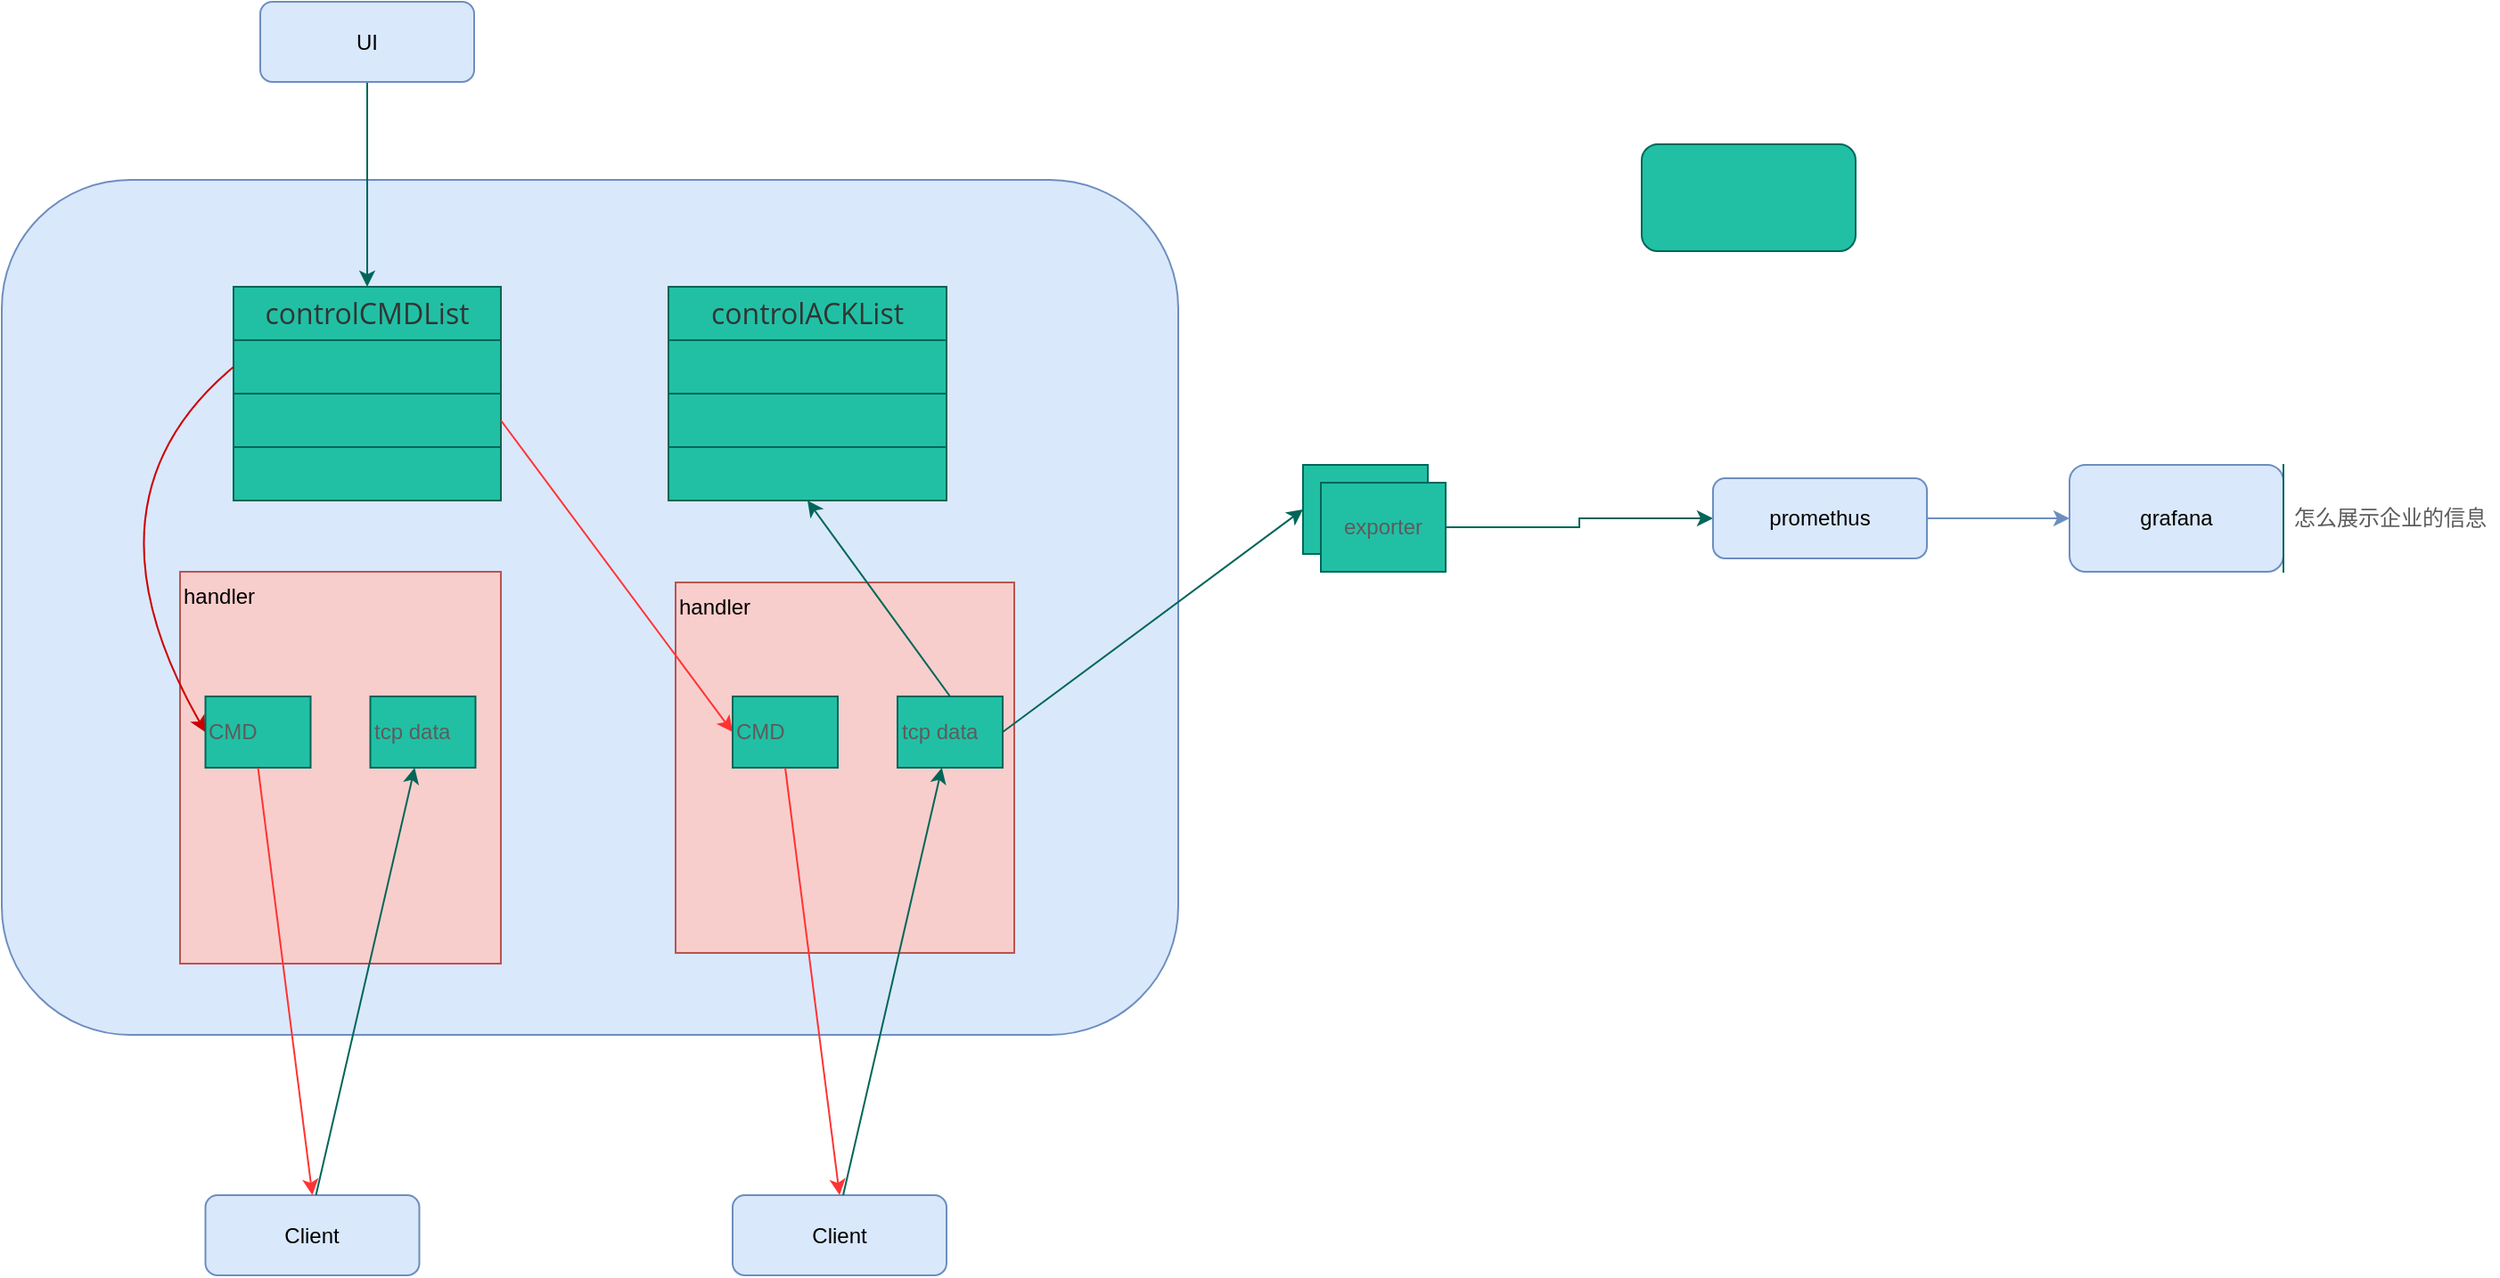<mxfile version="14.3.1" type="github" pages="2">
  <diagram id="A7pjQaFryr8MqwQNL_dq" name="第 2 页">
    <mxGraphModel dx="1350" dy="1944" grid="1" gridSize="10" guides="1" tooltips="1" connect="1" arrows="1" fold="1" page="1" pageScale="1" pageWidth="827" pageHeight="1169" math="1" shadow="0">
      <root>
        <mxCell id="7_zo0wilEMwGahoh7ebq-0" />
        <mxCell id="7_zo0wilEMwGahoh7ebq-1" parent="7_zo0wilEMwGahoh7ebq-0" />
        <mxCell id="z3tSPEcf5R6tPnchSYiB-5" value="" style="rounded=1;whiteSpace=wrap;html=1;fillColor=#dae8fc;strokeColor=#6c8ebf;" vertex="1" parent="7_zo0wilEMwGahoh7ebq-1">
          <mxGeometry x="40" y="80" width="660" height="480" as="geometry" />
        </mxCell>
        <mxCell id="z3tSPEcf5R6tPnchSYiB-0" value="handler" style="rounded=0;whiteSpace=wrap;html=1;fillColor=#f8cecc;strokeColor=#b85450;align=left;verticalAlign=top;" vertex="1" parent="7_zo0wilEMwGahoh7ebq-1">
          <mxGeometry x="140" y="300" width="180" height="220" as="geometry" />
        </mxCell>
        <mxCell id="z3tSPEcf5R6tPnchSYiB-4" value="" style="edgeStyle=orthogonalEdgeStyle;rounded=0;orthogonalLoop=1;jettySize=auto;html=1;strokeColor=#006658;fontColor=#5C5C5C;exitX=1;exitY=0.5;exitDx=0;exitDy=0;" edge="1" parent="7_zo0wilEMwGahoh7ebq-1" source="LXmgjdq0Pluga5Q0IuRp-15" target="z3tSPEcf5R6tPnchSYiB-3">
          <mxGeometry relative="1" as="geometry" />
        </mxCell>
        <mxCell id="LXmgjdq0Pluga5Q0IuRp-9" value="" style="edgeStyle=orthogonalEdgeStyle;curved=1;sketch=0;orthogonalLoop=1;jettySize=auto;html=1;strokeColor=#6c8ebf;fillColor=#dae8fc;fontColor=#5C5C5C;" edge="1" parent="7_zo0wilEMwGahoh7ebq-1" source="z3tSPEcf5R6tPnchSYiB-3" target="LXmgjdq0Pluga5Q0IuRp-8">
          <mxGeometry relative="1" as="geometry" />
        </mxCell>
        <mxCell id="z3tSPEcf5R6tPnchSYiB-3" value="promethus" style="rounded=1;whiteSpace=wrap;html=1;fillColor=#dae8fc;strokeColor=#6c8ebf;" vertex="1" parent="7_zo0wilEMwGahoh7ebq-1">
          <mxGeometry x="1000" y="247.5" width="120" height="45" as="geometry" />
        </mxCell>
        <mxCell id="z3tSPEcf5R6tPnchSYiB-6" value="exporter" style="rounded=0;whiteSpace=wrap;html=1;fillColor=#21C0A5;strokeColor=#006658;fontColor=#5C5C5C;" vertex="1" parent="7_zo0wilEMwGahoh7ebq-1">
          <mxGeometry x="770" y="240" width="70" height="50" as="geometry" />
        </mxCell>
        <mxCell id="8bQkOlgO8Tk98eXD9wkQ-15" value="" style="group" vertex="1" connectable="0" parent="7_zo0wilEMwGahoh7ebq-1">
          <mxGeometry x="414" y="140" width="156" height="120" as="geometry" />
        </mxCell>
        <mxCell id="8bQkOlgO8Tk98eXD9wkQ-3" value="&lt;span style=&quot;color: rgb(51, 51, 51); font-family: &amp;quot;open sans&amp;quot;, &amp;quot;clear sans&amp;quot;, &amp;quot;helvetica neue&amp;quot;, &amp;quot;helvetica&amp;quot;, &amp;quot;arial&amp;quot;, sans-serif; font-size: 16px; font-style: normal; font-weight: 400; letter-spacing: normal; text-indent: 0px; text-transform: none; word-spacing: 0px; display: inline; float: none;&quot;&gt;controlACKList&lt;/span&gt;" style="rounded=0;whiteSpace=wrap;html=1;sketch=0;strokeColor=#006658;fillColor=#21C0A5;fontColor=#5C5C5C;labelBackgroundColor=none;" vertex="1" parent="8bQkOlgO8Tk98eXD9wkQ-15">
          <mxGeometry width="156" height="30" as="geometry" />
        </mxCell>
        <mxCell id="8bQkOlgO8Tk98eXD9wkQ-10" value="" style="rounded=0;whiteSpace=wrap;html=1;sketch=0;strokeColor=#006658;fillColor=#21C0A5;fontColor=#5C5C5C;labelBackgroundColor=none;" vertex="1" parent="8bQkOlgO8Tk98eXD9wkQ-15">
          <mxGeometry y="30" width="156" height="30" as="geometry" />
        </mxCell>
        <mxCell id="8bQkOlgO8Tk98eXD9wkQ-12" value="" style="rounded=0;whiteSpace=wrap;html=1;sketch=0;strokeColor=#006658;fillColor=#21C0A5;fontColor=#5C5C5C;labelBackgroundColor=none;" vertex="1" parent="8bQkOlgO8Tk98eXD9wkQ-15">
          <mxGeometry y="60" width="156" height="30" as="geometry" />
        </mxCell>
        <mxCell id="8bQkOlgO8Tk98eXD9wkQ-13" value="" style="rounded=0;whiteSpace=wrap;html=1;sketch=0;strokeColor=#006658;fillColor=#21C0A5;fontColor=#5C5C5C;labelBackgroundColor=none;" vertex="1" parent="8bQkOlgO8Tk98eXD9wkQ-15">
          <mxGeometry y="90" width="156" height="30" as="geometry" />
        </mxCell>
        <mxCell id="8bQkOlgO8Tk98eXD9wkQ-16" value="" style="group" vertex="1" connectable="0" parent="7_zo0wilEMwGahoh7ebq-1">
          <mxGeometry x="170" y="140" width="150" height="120" as="geometry" />
        </mxCell>
        <mxCell id="8bQkOlgO8Tk98eXD9wkQ-1" value="&lt;span style=&quot;color: rgb(51, 51, 51); font-family: &amp;quot;open sans&amp;quot;, &amp;quot;clear sans&amp;quot;, &amp;quot;helvetica neue&amp;quot;, &amp;quot;helvetica&amp;quot;, &amp;quot;arial&amp;quot;, sans-serif; font-size: 16px; font-style: normal; font-weight: 400; letter-spacing: normal; text-indent: 0px; text-transform: none; word-spacing: 0px; display: inline; float: none;&quot;&gt;controlCMDList&lt;/span&gt;" style="rounded=0;whiteSpace=wrap;html=1;sketch=0;strokeColor=#006658;fillColor=#21C0A5;fontColor=#5C5C5C;labelBackgroundColor=none;" vertex="1" parent="8bQkOlgO8Tk98eXD9wkQ-16">
          <mxGeometry width="150" height="30" as="geometry" />
        </mxCell>
        <mxCell id="8bQkOlgO8Tk98eXD9wkQ-6" value="" style="rounded=0;whiteSpace=wrap;html=1;sketch=0;strokeColor=#006658;fillColor=#21C0A5;fontColor=#5C5C5C;labelBackgroundColor=none;" vertex="1" parent="8bQkOlgO8Tk98eXD9wkQ-16">
          <mxGeometry y="30" width="150" height="30" as="geometry" />
        </mxCell>
        <mxCell id="8bQkOlgO8Tk98eXD9wkQ-7" value="" style="rounded=0;whiteSpace=wrap;html=1;sketch=0;strokeColor=#006658;fillColor=#21C0A5;fontColor=#5C5C5C;labelBackgroundColor=none;" vertex="1" parent="8bQkOlgO8Tk98eXD9wkQ-16">
          <mxGeometry y="60" width="150" height="30" as="geometry" />
        </mxCell>
        <mxCell id="8bQkOlgO8Tk98eXD9wkQ-8" value="" style="rounded=0;whiteSpace=wrap;html=1;sketch=0;strokeColor=#006658;fillColor=#21C0A5;fontColor=#5C5C5C;labelBackgroundColor=none;" vertex="1" parent="8bQkOlgO8Tk98eXD9wkQ-16">
          <mxGeometry y="90" width="150" height="30" as="geometry" />
        </mxCell>
        <mxCell id="8bQkOlgO8Tk98eXD9wkQ-17" value="handler" style="rounded=0;whiteSpace=wrap;html=1;fillColor=#f8cecc;strokeColor=#b85450;align=left;verticalAlign=top;" vertex="1" parent="7_zo0wilEMwGahoh7ebq-1">
          <mxGeometry x="418" y="306" width="190" height="208" as="geometry" />
        </mxCell>
        <mxCell id="8bQkOlgO8Tk98eXD9wkQ-19" style="edgeStyle=orthogonalEdgeStyle;curved=0;rounded=1;sketch=0;orthogonalLoop=1;jettySize=auto;html=1;strokeColor=#006658;fillColor=#21C0A5;fontColor=#5C5C5C;" edge="1" parent="7_zo0wilEMwGahoh7ebq-1" source="8bQkOlgO8Tk98eXD9wkQ-18" target="8bQkOlgO8Tk98eXD9wkQ-1">
          <mxGeometry relative="1" as="geometry" />
        </mxCell>
        <mxCell id="8bQkOlgO8Tk98eXD9wkQ-18" value="UI" style="rounded=1;whiteSpace=wrap;html=1;fillColor=#dae8fc;strokeColor=#6c8ebf;" vertex="1" parent="7_zo0wilEMwGahoh7ebq-1">
          <mxGeometry x="185" y="-20" width="120" height="45" as="geometry" />
        </mxCell>
        <mxCell id="8bQkOlgO8Tk98eXD9wkQ-20" value="" style="endArrow=classic;html=1;fillColor=#21C0A5;fontColor=#5C5C5C;exitX=0;exitY=0.5;exitDx=0;exitDy=0;entryX=0;entryY=0.5;entryDx=0;entryDy=0;curved=1;strokeColor=#CC0000;" edge="1" parent="7_zo0wilEMwGahoh7ebq-1" source="8bQkOlgO8Tk98eXD9wkQ-6" target="LXmgjdq0Pluga5Q0IuRp-0">
          <mxGeometry width="50" height="50" relative="1" as="geometry">
            <mxPoint x="160" y="210" as="sourcePoint" />
            <mxPoint x="210" y="160" as="targetPoint" />
            <Array as="points">
              <mxPoint x="80" y="260" />
            </Array>
          </mxGeometry>
        </mxCell>
        <mxCell id="8bQkOlgO8Tk98eXD9wkQ-21" value="" style="endArrow=classic;html=1;fillColor=#21C0A5;fontColor=#5C5C5C;entryX=0;entryY=0.25;entryDx=0;entryDy=0;exitX=1;exitY=0.75;exitDx=0;exitDy=0;curved=1;strokeColor=none;" edge="1" parent="7_zo0wilEMwGahoh7ebq-1" source="8bQkOlgO8Tk98eXD9wkQ-7" target="8bQkOlgO8Tk98eXD9wkQ-17">
          <mxGeometry width="50" height="50" relative="1" as="geometry">
            <mxPoint x="180" y="195" as="sourcePoint" />
            <mxPoint x="150" y="365" as="targetPoint" />
            <Array as="points">
              <mxPoint x="90" y="270" />
              <mxPoint x="360" y="240" />
              <mxPoint x="360" y="260" />
              <mxPoint x="380" y="280" />
            </Array>
          </mxGeometry>
        </mxCell>
        <mxCell id="8bQkOlgO8Tk98eXD9wkQ-22" value="" style="endArrow=classic;html=1;fillColor=#21C0A5;fontColor=#5C5C5C;exitX=1;exitY=0.5;exitDx=0;exitDy=0;entryX=0;entryY=0.5;entryDx=0;entryDy=0;strokeColor=#FF3333;" edge="1" parent="7_zo0wilEMwGahoh7ebq-1" source="8bQkOlgO8Tk98eXD9wkQ-7" target="8bQkOlgO8Tk98eXD9wkQ-23">
          <mxGeometry width="50" height="50" relative="1" as="geometry">
            <mxPoint x="530" y="280" as="sourcePoint" />
            <mxPoint x="420" y="360" as="targetPoint" />
          </mxGeometry>
        </mxCell>
        <mxCell id="8bQkOlgO8Tk98eXD9wkQ-23" value="CMD" style="rounded=0;whiteSpace=wrap;html=1;labelBackgroundColor=none;sketch=0;strokeColor=#006658;fillColor=#21C0A5;fontColor=#5C5C5C;align=left;" vertex="1" parent="7_zo0wilEMwGahoh7ebq-1">
          <mxGeometry x="450" y="370" width="59" height="40" as="geometry" />
        </mxCell>
        <mxCell id="8bQkOlgO8Tk98eXD9wkQ-24" value="tcp data" style="rounded=0;whiteSpace=wrap;html=1;labelBackgroundColor=none;sketch=0;strokeColor=#006658;fillColor=#21C0A5;fontColor=#5C5C5C;align=left;" vertex="1" parent="7_zo0wilEMwGahoh7ebq-1">
          <mxGeometry x="542.5" y="370" width="59" height="40" as="geometry" />
        </mxCell>
        <mxCell id="8bQkOlgO8Tk98eXD9wkQ-25" value="Client" style="rounded=1;whiteSpace=wrap;html=1;fillColor=#dae8fc;strokeColor=#6c8ebf;" vertex="1" parent="7_zo0wilEMwGahoh7ebq-1">
          <mxGeometry x="450" y="650" width="120" height="45" as="geometry" />
        </mxCell>
        <mxCell id="8bQkOlgO8Tk98eXD9wkQ-26" value="" style="endArrow=classic;html=1;strokeColor=#006658;fillColor=#21C0A5;fontColor=#5C5C5C;exitX=0.5;exitY=0;exitDx=0;exitDy=0;" edge="1" parent="7_zo0wilEMwGahoh7ebq-1" target="8bQkOlgO8Tk98eXD9wkQ-24">
          <mxGeometry width="50" height="50" relative="1" as="geometry">
            <mxPoint x="512" y="650" as="sourcePoint" />
            <mxPoint x="515" y="450" as="targetPoint" />
          </mxGeometry>
        </mxCell>
        <mxCell id="8bQkOlgO8Tk98eXD9wkQ-27" value="" style="endArrow=classic;html=1;strokeColor=#006658;fillColor=#21C0A5;fontColor=#5C5C5C;exitX=1;exitY=0.5;exitDx=0;exitDy=0;entryX=0;entryY=0.5;entryDx=0;entryDy=0;" edge="1" parent="7_zo0wilEMwGahoh7ebq-1" source="8bQkOlgO8Tk98eXD9wkQ-24" target="z3tSPEcf5R6tPnchSYiB-6">
          <mxGeometry width="50" height="50" relative="1" as="geometry">
            <mxPoint x="680" y="550" as="sourcePoint" />
            <mxPoint x="730" y="500" as="targetPoint" />
          </mxGeometry>
        </mxCell>
        <mxCell id="8bQkOlgO8Tk98eXD9wkQ-28" value="" style="endArrow=classic;html=1;fillColor=#21C0A5;fontColor=#5C5C5C;exitX=0.5;exitY=1;exitDx=0;exitDy=0;entryX=0.5;entryY=0;entryDx=0;entryDy=0;strokeColor=#FF3333;" edge="1" parent="7_zo0wilEMwGahoh7ebq-1" source="8bQkOlgO8Tk98eXD9wkQ-23" target="8bQkOlgO8Tk98eXD9wkQ-25">
          <mxGeometry width="50" height="50" relative="1" as="geometry">
            <mxPoint x="330" y="225" as="sourcePoint" />
            <mxPoint x="460" y="400" as="targetPoint" />
          </mxGeometry>
        </mxCell>
        <mxCell id="8bQkOlgO8Tk98eXD9wkQ-29" value="" style="endArrow=classic;html=1;strokeColor=#006658;fillColor=#21C0A5;fontColor=#5C5C5C;exitX=0.5;exitY=0;exitDx=0;exitDy=0;entryX=0.5;entryY=1;entryDx=0;entryDy=0;" edge="1" parent="7_zo0wilEMwGahoh7ebq-1" source="8bQkOlgO8Tk98eXD9wkQ-24" target="8bQkOlgO8Tk98eXD9wkQ-13">
          <mxGeometry width="50" height="50" relative="1" as="geometry">
            <mxPoint x="611.5" y="400" as="sourcePoint" />
            <mxPoint x="820" y="280" as="targetPoint" />
          </mxGeometry>
        </mxCell>
        <mxCell id="LXmgjdq0Pluga5Q0IuRp-0" value="CMD" style="rounded=0;whiteSpace=wrap;html=1;labelBackgroundColor=none;sketch=0;strokeColor=#006658;fillColor=#21C0A5;fontColor=#5C5C5C;align=left;" vertex="1" parent="7_zo0wilEMwGahoh7ebq-1">
          <mxGeometry x="154.25" y="370" width="59" height="40" as="geometry" />
        </mxCell>
        <mxCell id="LXmgjdq0Pluga5Q0IuRp-1" value="tcp data" style="rounded=0;whiteSpace=wrap;html=1;labelBackgroundColor=none;sketch=0;strokeColor=#006658;fillColor=#21C0A5;fontColor=#5C5C5C;align=left;" vertex="1" parent="7_zo0wilEMwGahoh7ebq-1">
          <mxGeometry x="246.75" y="370" width="59" height="40" as="geometry" />
        </mxCell>
        <mxCell id="LXmgjdq0Pluga5Q0IuRp-2" value="Client" style="rounded=1;whiteSpace=wrap;html=1;fillColor=#dae8fc;strokeColor=#6c8ebf;" vertex="1" parent="7_zo0wilEMwGahoh7ebq-1">
          <mxGeometry x="154.25" y="650" width="120" height="45" as="geometry" />
        </mxCell>
        <mxCell id="LXmgjdq0Pluga5Q0IuRp-3" value="" style="endArrow=classic;html=1;strokeColor=#006658;fillColor=#21C0A5;fontColor=#5C5C5C;exitX=0.5;exitY=0;exitDx=0;exitDy=0;" edge="1" parent="7_zo0wilEMwGahoh7ebq-1" target="LXmgjdq0Pluga5Q0IuRp-1">
          <mxGeometry width="50" height="50" relative="1" as="geometry">
            <mxPoint x="216.25" y="650" as="sourcePoint" />
            <mxPoint x="219.25" y="450" as="targetPoint" />
          </mxGeometry>
        </mxCell>
        <mxCell id="LXmgjdq0Pluga5Q0IuRp-4" value="" style="endArrow=classic;html=1;fillColor=#21C0A5;fontColor=#5C5C5C;exitX=0.5;exitY=1;exitDx=0;exitDy=0;entryX=0.5;entryY=0;entryDx=0;entryDy=0;strokeColor=#FF3333;" edge="1" parent="7_zo0wilEMwGahoh7ebq-1" source="LXmgjdq0Pluga5Q0IuRp-0" target="LXmgjdq0Pluga5Q0IuRp-2">
          <mxGeometry width="50" height="50" relative="1" as="geometry">
            <mxPoint x="34.25" y="225" as="sourcePoint" />
            <mxPoint x="164.25" y="400" as="targetPoint" />
          </mxGeometry>
        </mxCell>
        <mxCell id="LXmgjdq0Pluga5Q0IuRp-6" value="" style="rounded=1;whiteSpace=wrap;html=1;labelBackgroundColor=none;sketch=0;strokeColor=#006658;fillColor=#21C0A5;fontColor=#5C5C5C;align=left;" vertex="1" parent="7_zo0wilEMwGahoh7ebq-1">
          <mxGeometry x="960" y="60" width="120" height="60" as="geometry" />
        </mxCell>
        <mxCell id="LXmgjdq0Pluga5Q0IuRp-8" value="grafana" style="whiteSpace=wrap;html=1;rounded=1;strokeColor=#6c8ebf;fillColor=#dae8fc;" vertex="1" parent="7_zo0wilEMwGahoh7ebq-1">
          <mxGeometry x="1200" y="240" width="120" height="60" as="geometry" />
        </mxCell>
        <mxCell id="LXmgjdq0Pluga5Q0IuRp-14" value="怎么展示企业的信息" style="shape=partialRectangle;whiteSpace=wrap;html=1;right=0;top=0;bottom=0;fillColor=none;routingCenterX=-0.5;rounded=0;labelBackgroundColor=none;sketch=0;strokeColor=#006658;fontColor=#5C5C5C;align=center;" vertex="1" parent="7_zo0wilEMwGahoh7ebq-1">
          <mxGeometry x="1320" y="240" width="120" height="60" as="geometry" />
        </mxCell>
        <mxCell id="LXmgjdq0Pluga5Q0IuRp-15" value="exporter" style="rounded=0;whiteSpace=wrap;html=1;fillColor=#21C0A5;strokeColor=#006658;fontColor=#5C5C5C;" vertex="1" parent="7_zo0wilEMwGahoh7ebq-1">
          <mxGeometry x="780" y="250" width="70" height="50" as="geometry" />
        </mxCell>
      </root>
    </mxGraphModel>
  </diagram>
  <diagram id="GviNC3OnqdcRVYMmH6Zq" name="第 3 页">
    <mxGraphModel dx="1350" dy="775" grid="1" gridSize="10" guides="1" tooltips="1" connect="1" arrows="1" fold="1" page="1" pageScale="1" pageWidth="827" pageHeight="1169" math="0" shadow="0">
      <root>
        <mxCell id="vHVDVvCEBq_Qjfjckl4d-0" />
        <mxCell id="vHVDVvCEBq_Qjfjckl4d-1" parent="vHVDVvCEBq_Qjfjckl4d-0" />
      </root>
    </mxGraphModel>
  </diagram>
</mxfile>
